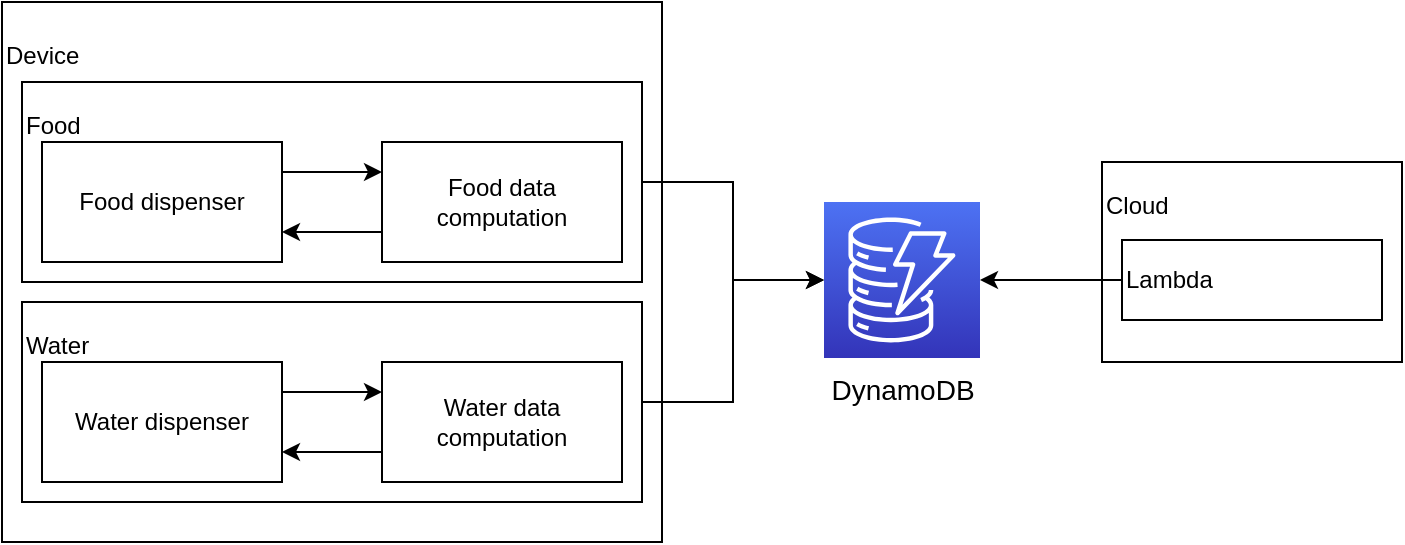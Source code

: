 <mxfile version="21.5.2" type="device">
  <diagram name="Page-1" id="AZlshZNvEC0qTf6dU8yt">
    <mxGraphModel dx="1050" dy="541" grid="1" gridSize="10" guides="1" tooltips="1" connect="1" arrows="1" fold="1" page="1" pageScale="1" pageWidth="850" pageHeight="1100" math="0" shadow="0">
      <root>
        <mxCell id="0" />
        <mxCell id="1" parent="0" />
        <mxCell id="rY4SgsR8VbWyUH08kf8--3" value="Device&lt;br&gt;&lt;br&gt;&lt;br&gt;&lt;br&gt;&lt;br&gt;&lt;br&gt;&lt;br&gt;&lt;br&gt;&lt;br&gt;&lt;br&gt;&lt;br&gt;&lt;br&gt;&lt;br&gt;&lt;br&gt;&lt;br&gt;&lt;br&gt;" style="rounded=0;whiteSpace=wrap;html=1;shadow=0;fillColor=none;align=left;backgroundOutline=0;container=0;" vertex="1" parent="1">
          <mxGeometry x="30" y="20" width="330" height="270" as="geometry" />
        </mxCell>
        <mxCell id="rY4SgsR8VbWyUH08kf8--2" value="Food&lt;br&gt;&lt;br&gt;&lt;br&gt;&lt;br&gt;&lt;br&gt;" style="rounded=0;whiteSpace=wrap;html=1;align=left;fillColor=none;" vertex="1" parent="1">
          <mxGeometry x="40" y="60" width="310" height="100" as="geometry" />
        </mxCell>
        <mxCell id="rY4SgsR8VbWyUH08kf8--7" style="edgeStyle=orthogonalEdgeStyle;rounded=0;orthogonalLoop=1;jettySize=auto;html=1;exitX=1;exitY=0.25;exitDx=0;exitDy=0;entryX=0;entryY=0.25;entryDx=0;entryDy=0;" edge="1" parent="1" source="rY4SgsR8VbWyUH08kf8--4" target="rY4SgsR8VbWyUH08kf8--5">
          <mxGeometry relative="1" as="geometry" />
        </mxCell>
        <mxCell id="rY4SgsR8VbWyUH08kf8--4" value="Food dispenser" style="rounded=0;whiteSpace=wrap;html=1;" vertex="1" parent="1">
          <mxGeometry x="50" y="90" width="120" height="60" as="geometry" />
        </mxCell>
        <mxCell id="rY4SgsR8VbWyUH08kf8--8" style="edgeStyle=orthogonalEdgeStyle;rounded=0;orthogonalLoop=1;jettySize=auto;html=1;exitX=0;exitY=0.75;exitDx=0;exitDy=0;entryX=1;entryY=0.75;entryDx=0;entryDy=0;" edge="1" parent="1" source="rY4SgsR8VbWyUH08kf8--5" target="rY4SgsR8VbWyUH08kf8--4">
          <mxGeometry relative="1" as="geometry" />
        </mxCell>
        <mxCell id="rY4SgsR8VbWyUH08kf8--5" value="Food data computation" style="rounded=0;whiteSpace=wrap;html=1;" vertex="1" parent="1">
          <mxGeometry x="220" y="90" width="120" height="60" as="geometry" />
        </mxCell>
        <mxCell id="rY4SgsR8VbWyUH08kf8--13" value="Water&lt;br&gt;&lt;br&gt;&lt;br&gt;&lt;br&gt;&lt;br&gt;" style="rounded=0;whiteSpace=wrap;html=1;align=left;fillColor=none;" vertex="1" parent="1">
          <mxGeometry x="40" y="170" width="310" height="100" as="geometry" />
        </mxCell>
        <mxCell id="rY4SgsR8VbWyUH08kf8--14" style="edgeStyle=orthogonalEdgeStyle;rounded=0;orthogonalLoop=1;jettySize=auto;html=1;exitX=1;exitY=0.25;exitDx=0;exitDy=0;entryX=0;entryY=0.25;entryDx=0;entryDy=0;" edge="1" parent="1" source="rY4SgsR8VbWyUH08kf8--15" target="rY4SgsR8VbWyUH08kf8--17">
          <mxGeometry relative="1" as="geometry" />
        </mxCell>
        <mxCell id="rY4SgsR8VbWyUH08kf8--15" value="Water dispenser" style="rounded=0;whiteSpace=wrap;html=1;" vertex="1" parent="1">
          <mxGeometry x="50" y="200" width="120" height="60" as="geometry" />
        </mxCell>
        <mxCell id="rY4SgsR8VbWyUH08kf8--16" style="edgeStyle=orthogonalEdgeStyle;rounded=0;orthogonalLoop=1;jettySize=auto;html=1;exitX=0;exitY=0.75;exitDx=0;exitDy=0;entryX=1;entryY=0.75;entryDx=0;entryDy=0;" edge="1" parent="1" source="rY4SgsR8VbWyUH08kf8--17" target="rY4SgsR8VbWyUH08kf8--15">
          <mxGeometry relative="1" as="geometry" />
        </mxCell>
        <mxCell id="rY4SgsR8VbWyUH08kf8--17" value="Water data computation" style="rounded=0;whiteSpace=wrap;html=1;" vertex="1" parent="1">
          <mxGeometry x="220" y="200" width="120" height="60" as="geometry" />
        </mxCell>
        <mxCell id="rY4SgsR8VbWyUH08kf8--18" value="" style="sketch=0;points=[[0,0,0],[0.25,0,0],[0.5,0,0],[0.75,0,0],[1,0,0],[0,1,0],[0.25,1,0],[0.5,1,0],[0.75,1,0],[1,1,0],[0,0.25,0],[0,0.5,0],[0,0.75,0],[1,0.25,0],[1,0.5,0],[1,0.75,0]];outlineConnect=0;fontColor=#232F3E;gradientColor=#4D72F3;gradientDirection=north;fillColor=#3334B9;strokeColor=#ffffff;dashed=0;verticalLabelPosition=bottom;verticalAlign=top;align=center;html=1;fontSize=12;fontStyle=0;aspect=fixed;shape=mxgraph.aws4.resourceIcon;resIcon=mxgraph.aws4.dynamodb;" vertex="1" parent="1">
          <mxGeometry x="441" y="120" width="78" height="78" as="geometry" />
        </mxCell>
        <mxCell id="rY4SgsR8VbWyUH08kf8--19" value="DynamoDB" style="text;html=1;align=center;verticalAlign=middle;resizable=0;points=[];autosize=1;strokeColor=none;fillColor=none;fontSize=14;" vertex="1" parent="1">
          <mxGeometry x="430" y="199" width="100" height="30" as="geometry" />
        </mxCell>
        <mxCell id="rY4SgsR8VbWyUH08kf8--20" value="Cloud&lt;br&gt;&lt;br&gt;&lt;br&gt;&lt;br&gt;&lt;br&gt;" style="rounded=0;whiteSpace=wrap;html=1;shadow=0;fillColor=none;align=left;backgroundOutline=0;container=0;" vertex="1" parent="1">
          <mxGeometry x="580" y="100" width="150" height="100" as="geometry" />
        </mxCell>
        <mxCell id="rY4SgsR8VbWyUH08kf8--21" value="" style="endArrow=classic;html=1;rounded=0;exitX=1;exitY=0.5;exitDx=0;exitDy=0;entryX=0;entryY=0.5;entryDx=0;entryDy=0;entryPerimeter=0;edgeStyle=orthogonalEdgeStyle;" edge="1" parent="1" source="rY4SgsR8VbWyUH08kf8--13" target="rY4SgsR8VbWyUH08kf8--18">
          <mxGeometry width="50" height="50" relative="1" as="geometry">
            <mxPoint x="400" y="280" as="sourcePoint" />
            <mxPoint x="450" y="230" as="targetPoint" />
          </mxGeometry>
        </mxCell>
        <mxCell id="rY4SgsR8VbWyUH08kf8--22" value="" style="endArrow=classic;html=1;rounded=0;exitX=1;exitY=0.5;exitDx=0;exitDy=0;entryX=0;entryY=0.5;entryDx=0;entryDy=0;entryPerimeter=0;edgeStyle=orthogonalEdgeStyle;" edge="1" parent="1" source="rY4SgsR8VbWyUH08kf8--2" target="rY4SgsR8VbWyUH08kf8--18">
          <mxGeometry width="50" height="50" relative="1" as="geometry">
            <mxPoint x="360" y="230" as="sourcePoint" />
            <mxPoint x="451" y="169" as="targetPoint" />
          </mxGeometry>
        </mxCell>
        <mxCell id="rY4SgsR8VbWyUH08kf8--23" value="" style="endArrow=classic;html=1;rounded=0;exitX=0;exitY=0.5;exitDx=0;exitDy=0;entryX=1;entryY=0.5;entryDx=0;entryDy=0;entryPerimeter=0;edgeStyle=orthogonalEdgeStyle;" edge="1" parent="1" source="rY4SgsR8VbWyUH08kf8--24" target="rY4SgsR8VbWyUH08kf8--18">
          <mxGeometry width="50" height="50" relative="1" as="geometry">
            <mxPoint x="400" y="280" as="sourcePoint" />
            <mxPoint x="450" y="230" as="targetPoint" />
          </mxGeometry>
        </mxCell>
        <mxCell id="rY4SgsR8VbWyUH08kf8--24" value="Lambda&lt;br&gt;" style="rounded=0;whiteSpace=wrap;html=1;shadow=0;fillColor=none;align=left;backgroundOutline=0;container=0;" vertex="1" parent="1">
          <mxGeometry x="590" y="139" width="130" height="40" as="geometry" />
        </mxCell>
        <mxCell id="rY4SgsR8VbWyUH08kf8--25" style="edgeStyle=orthogonalEdgeStyle;rounded=0;orthogonalLoop=1;jettySize=auto;html=1;exitX=0.5;exitY=1;exitDx=0;exitDy=0;" edge="1" parent="1" source="rY4SgsR8VbWyUH08kf8--20" target="rY4SgsR8VbWyUH08kf8--20">
          <mxGeometry relative="1" as="geometry" />
        </mxCell>
      </root>
    </mxGraphModel>
  </diagram>
</mxfile>
